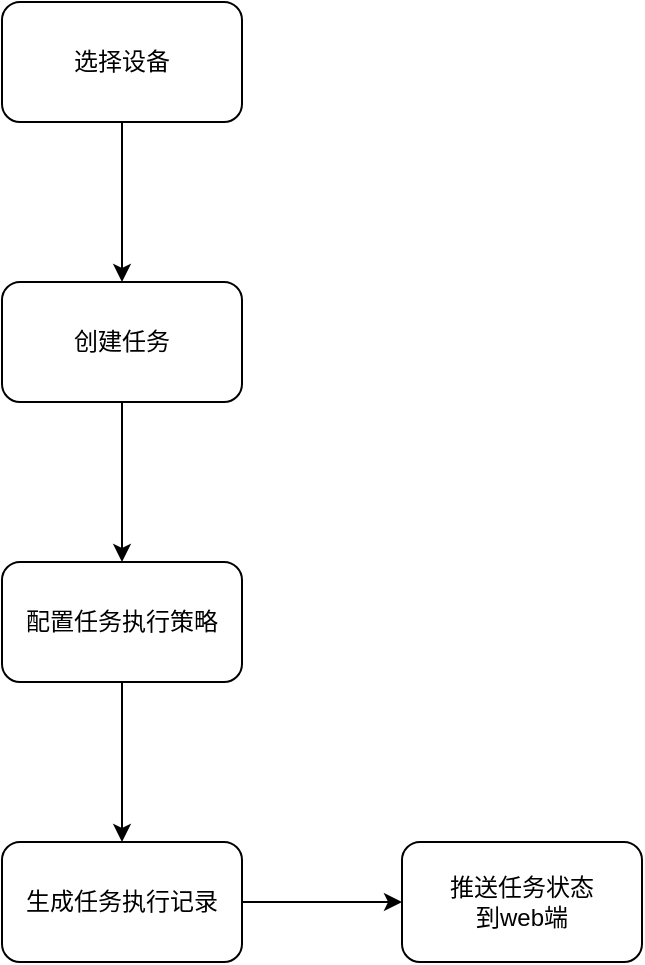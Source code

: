 <mxfile version="20.2.0" type="github">
  <diagram id="w0403fBSO4ZVD5nSPQlh" name="第 1 页">
    <mxGraphModel dx="1412" dy="698" grid="1" gridSize="10" guides="1" tooltips="1" connect="1" arrows="1" fold="1" page="1" pageScale="1" pageWidth="827" pageHeight="1169" math="0" shadow="0">
      <root>
        <mxCell id="0" />
        <mxCell id="1" parent="0" />
        <mxCell id="2cQzLXGR86g6uBBES96R-3" value="" style="edgeStyle=orthogonalEdgeStyle;rounded=0;orthogonalLoop=1;jettySize=auto;html=1;" edge="1" parent="1" source="2cQzLXGR86g6uBBES96R-1" target="2cQzLXGR86g6uBBES96R-2">
          <mxGeometry relative="1" as="geometry" />
        </mxCell>
        <mxCell id="2cQzLXGR86g6uBBES96R-1" value="选择设备" style="rounded=1;whiteSpace=wrap;html=1;" vertex="1" parent="1">
          <mxGeometry x="294" y="70" width="120" height="60" as="geometry" />
        </mxCell>
        <mxCell id="2cQzLXGR86g6uBBES96R-5" value="" style="edgeStyle=orthogonalEdgeStyle;rounded=0;orthogonalLoop=1;jettySize=auto;html=1;" edge="1" parent="1" source="2cQzLXGR86g6uBBES96R-2" target="2cQzLXGR86g6uBBES96R-4">
          <mxGeometry relative="1" as="geometry" />
        </mxCell>
        <mxCell id="2cQzLXGR86g6uBBES96R-2" value="创建任务" style="whiteSpace=wrap;html=1;rounded=1;" vertex="1" parent="1">
          <mxGeometry x="294" y="210" width="120" height="60" as="geometry" />
        </mxCell>
        <mxCell id="2cQzLXGR86g6uBBES96R-7" value="" style="edgeStyle=orthogonalEdgeStyle;rounded=0;orthogonalLoop=1;jettySize=auto;html=1;" edge="1" parent="1" source="2cQzLXGR86g6uBBES96R-4" target="2cQzLXGR86g6uBBES96R-6">
          <mxGeometry relative="1" as="geometry" />
        </mxCell>
        <mxCell id="2cQzLXGR86g6uBBES96R-4" value="配置任务执行策略" style="whiteSpace=wrap;html=1;rounded=1;" vertex="1" parent="1">
          <mxGeometry x="294" y="350" width="120" height="60" as="geometry" />
        </mxCell>
        <mxCell id="2cQzLXGR86g6uBBES96R-9" value="" style="edgeStyle=orthogonalEdgeStyle;rounded=0;orthogonalLoop=1;jettySize=auto;html=1;" edge="1" parent="1" source="2cQzLXGR86g6uBBES96R-6" target="2cQzLXGR86g6uBBES96R-8">
          <mxGeometry relative="1" as="geometry" />
        </mxCell>
        <mxCell id="2cQzLXGR86g6uBBES96R-6" value="生成任务执行记录" style="whiteSpace=wrap;html=1;rounded=1;" vertex="1" parent="1">
          <mxGeometry x="294" y="490" width="120" height="60" as="geometry" />
        </mxCell>
        <mxCell id="2cQzLXGR86g6uBBES96R-8" value="推送任务状态&lt;br&gt;到web端" style="whiteSpace=wrap;html=1;rounded=1;" vertex="1" parent="1">
          <mxGeometry x="494" y="490" width="120" height="60" as="geometry" />
        </mxCell>
      </root>
    </mxGraphModel>
  </diagram>
</mxfile>
